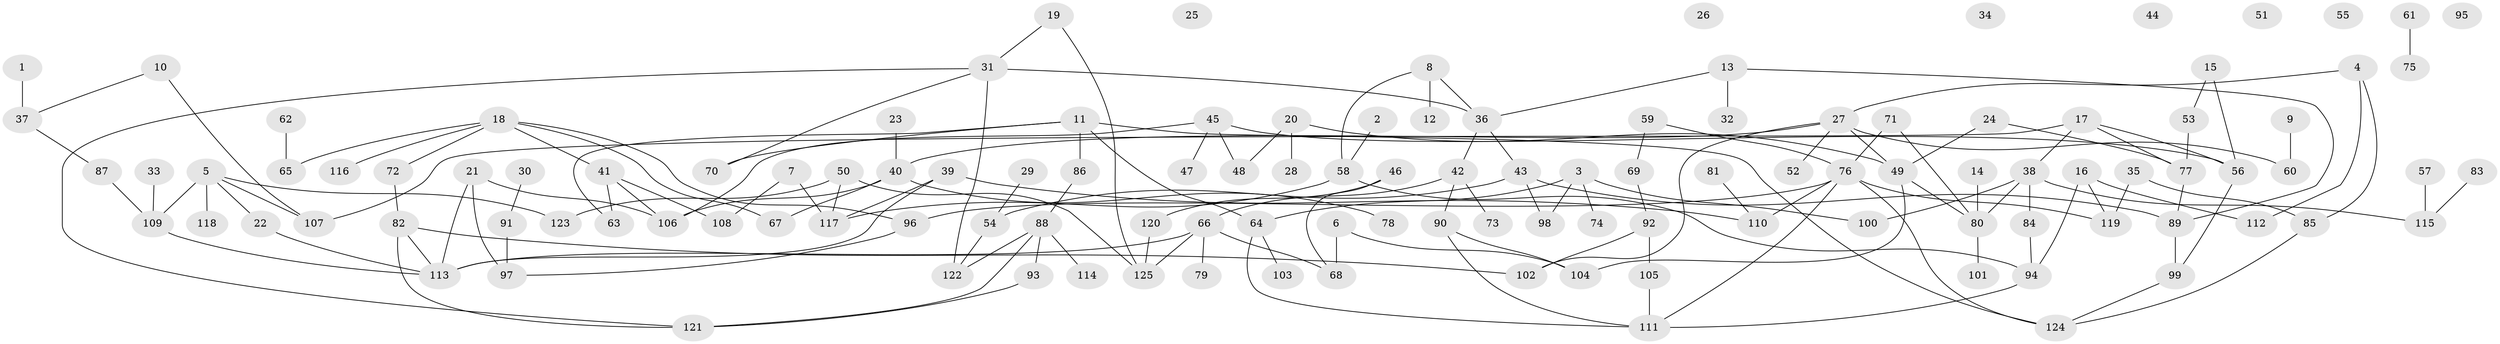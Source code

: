 // Generated by graph-tools (version 1.1) at 2025/49/03/09/25 03:49:05]
// undirected, 125 vertices, 160 edges
graph export_dot {
graph [start="1"]
  node [color=gray90,style=filled];
  1;
  2;
  3;
  4;
  5;
  6;
  7;
  8;
  9;
  10;
  11;
  12;
  13;
  14;
  15;
  16;
  17;
  18;
  19;
  20;
  21;
  22;
  23;
  24;
  25;
  26;
  27;
  28;
  29;
  30;
  31;
  32;
  33;
  34;
  35;
  36;
  37;
  38;
  39;
  40;
  41;
  42;
  43;
  44;
  45;
  46;
  47;
  48;
  49;
  50;
  51;
  52;
  53;
  54;
  55;
  56;
  57;
  58;
  59;
  60;
  61;
  62;
  63;
  64;
  65;
  66;
  67;
  68;
  69;
  70;
  71;
  72;
  73;
  74;
  75;
  76;
  77;
  78;
  79;
  80;
  81;
  82;
  83;
  84;
  85;
  86;
  87;
  88;
  89;
  90;
  91;
  92;
  93;
  94;
  95;
  96;
  97;
  98;
  99;
  100;
  101;
  102;
  103;
  104;
  105;
  106;
  107;
  108;
  109;
  110;
  111;
  112;
  113;
  114;
  115;
  116;
  117;
  118;
  119;
  120;
  121;
  122;
  123;
  124;
  125;
  1 -- 37;
  2 -- 58;
  3 -- 64;
  3 -- 74;
  3 -- 98;
  3 -- 100;
  4 -- 27;
  4 -- 85;
  4 -- 112;
  5 -- 22;
  5 -- 107;
  5 -- 109;
  5 -- 118;
  5 -- 123;
  6 -- 68;
  6 -- 104;
  7 -- 108;
  7 -- 117;
  8 -- 12;
  8 -- 36;
  8 -- 58;
  9 -- 60;
  10 -- 37;
  10 -- 107;
  11 -- 63;
  11 -- 64;
  11 -- 70;
  11 -- 86;
  11 -- 124;
  13 -- 32;
  13 -- 36;
  13 -- 89;
  14 -- 80;
  15 -- 53;
  15 -- 56;
  16 -- 94;
  16 -- 112;
  16 -- 119;
  17 -- 38;
  17 -- 56;
  17 -- 77;
  17 -- 107;
  18 -- 41;
  18 -- 65;
  18 -- 67;
  18 -- 72;
  18 -- 96;
  18 -- 116;
  19 -- 31;
  19 -- 125;
  20 -- 28;
  20 -- 48;
  20 -- 49;
  21 -- 97;
  21 -- 106;
  21 -- 113;
  22 -- 113;
  23 -- 40;
  24 -- 49;
  24 -- 77;
  27 -- 40;
  27 -- 49;
  27 -- 52;
  27 -- 60;
  27 -- 102;
  29 -- 54;
  30 -- 91;
  31 -- 36;
  31 -- 70;
  31 -- 121;
  31 -- 122;
  33 -- 109;
  35 -- 85;
  35 -- 119;
  36 -- 42;
  36 -- 43;
  37 -- 87;
  38 -- 80;
  38 -- 84;
  38 -- 100;
  38 -- 115;
  39 -- 110;
  39 -- 113;
  39 -- 117;
  40 -- 67;
  40 -- 78;
  40 -- 106;
  41 -- 63;
  41 -- 106;
  41 -- 108;
  42 -- 66;
  42 -- 73;
  42 -- 90;
  43 -- 54;
  43 -- 89;
  43 -- 98;
  45 -- 47;
  45 -- 48;
  45 -- 56;
  45 -- 106;
  46 -- 68;
  46 -- 120;
  49 -- 80;
  49 -- 104;
  50 -- 117;
  50 -- 123;
  50 -- 125;
  53 -- 77;
  54 -- 122;
  56 -- 99;
  57 -- 115;
  58 -- 94;
  58 -- 117;
  59 -- 69;
  59 -- 76;
  61 -- 75;
  62 -- 65;
  64 -- 103;
  64 -- 111;
  66 -- 68;
  66 -- 79;
  66 -- 113;
  66 -- 125;
  69 -- 92;
  71 -- 76;
  71 -- 80;
  72 -- 82;
  76 -- 96;
  76 -- 110;
  76 -- 111;
  76 -- 119;
  76 -- 124;
  77 -- 89;
  80 -- 101;
  81 -- 110;
  82 -- 102;
  82 -- 113;
  82 -- 121;
  83 -- 115;
  84 -- 94;
  85 -- 124;
  86 -- 88;
  87 -- 109;
  88 -- 93;
  88 -- 114;
  88 -- 121;
  88 -- 122;
  89 -- 99;
  90 -- 104;
  90 -- 111;
  91 -- 97;
  92 -- 102;
  92 -- 105;
  93 -- 121;
  94 -- 111;
  96 -- 97;
  99 -- 124;
  105 -- 111;
  109 -- 113;
  120 -- 125;
}
